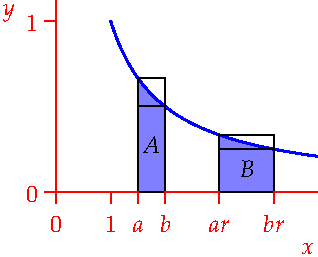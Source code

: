 settings.tex="pdflatex";

texpreamble("\usepackage{amsmath}
\usepackage{amsthm,amssymb}
\usepackage{mathpazo}
\usepackage[svgnames]{xcolor}
");
import graph;

size(160,130,IgnoreAspect);

real a=1.5;
real b=2;
real r=2;

real y(real x){return 1/x;}

draw(graph(y,1,1.2*b*r));

path ab=(a,0)--graph(y,a,b)--(b,0)--cycle;
path rab=(a*r,0)--graph(y,a*r,b*r)--(b*r,0)--cycle;
fill(ab,lightblue);
fill(rab,lightblue);
draw(graph(y,1,1.2*b*r),blue+linewidth(1));

xaxis("$x$",0,1.2*b*r,red,RightTicks(new real[]{0,1}));
yaxis("$y$",0,1.12,red,LeftTicks(new real[]{0,1}));

draw(box((a,0),(b,y(a))));
draw((a,y(b))--(b,y(b)));
draw(box((a*r,0),(b*r,y(a*r))));
draw((a*r,y(b*r))--(b*r,y(b*r)));

	
xtick(Label("$a$",align=S),a,S,red);
xtick(Label("$b$",align=S),b,S,red);
xtick(Label("$ar$",align=S),a*r,S,red);
xtick(Label("$br$",align=S),b*r,S,red);


label("$A$",((a+b)/2,0.55*y(b)));
label("$B$",(r*(a+b)/2,0.55*y(b*r)));